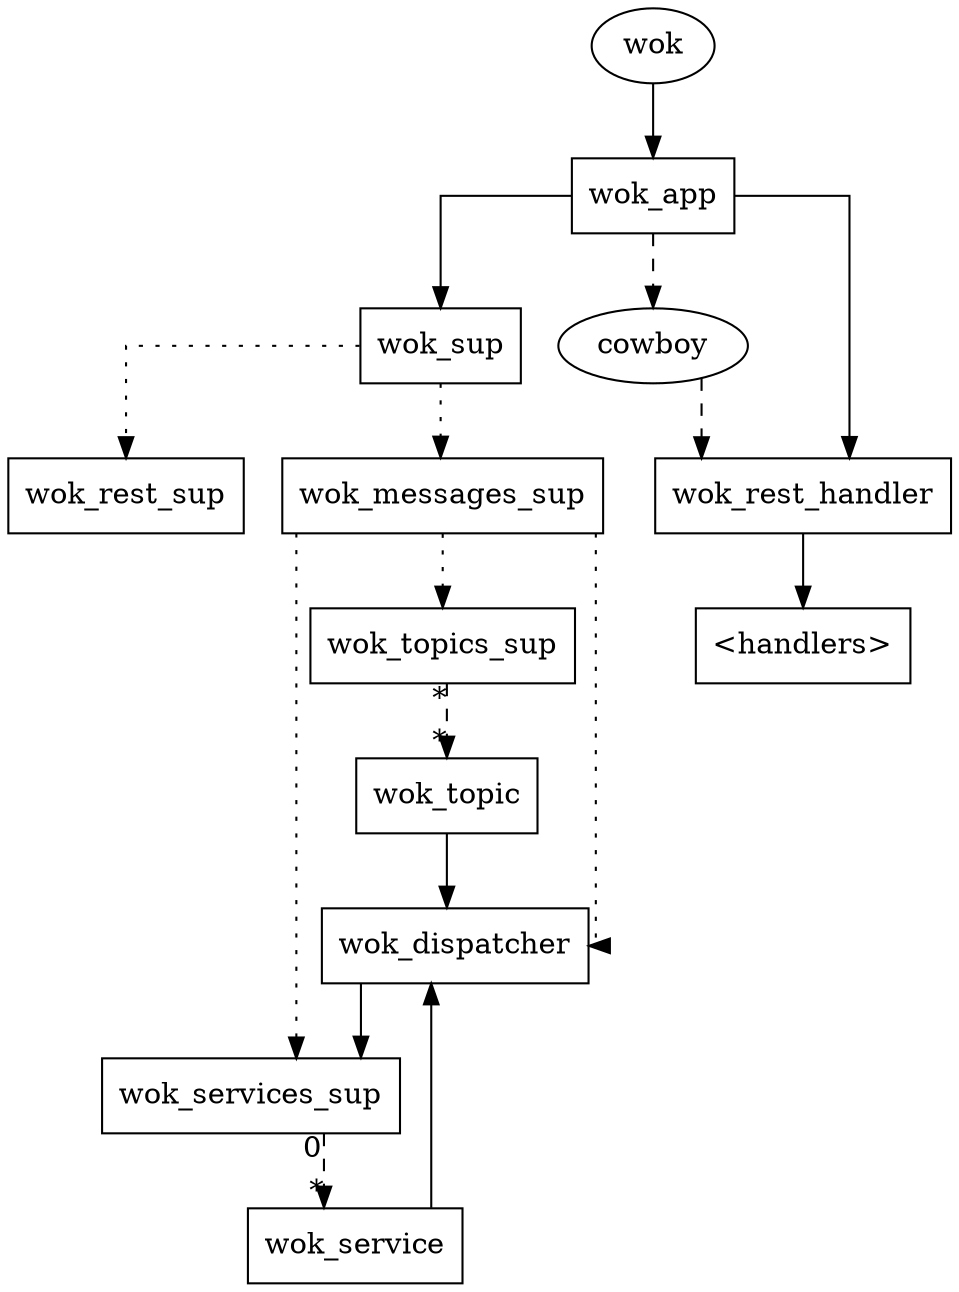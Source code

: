 digraph wok {
  splines=ortho;
  node[shape=box];

  wok[shape=oval];
  wok -> wok_app;
  wok_app -> wok_sup;

  cowboy[shape=oval];
  wok_app -> cowboy [style=dashed];
  wok_app -> wok_rest_handler;
  cowboy -> wok_rest_handler [style=dashed];
  wok_rest_handler -> "<handlers>";

  wok_sup -> wok_messages_sup [style=dotted];
  wok_sup -> wok_rest_sup [style=dotted];

  wok_messages_sup -> wok_dispatcher [style=dotted];
  wok_messages_sup -> wok_services_sup [style=dotted];
  wok_messages_sup -> wok_topics_sup [style=dotted];

  wok_dispatcher -> wok_services_sup;

  wok_services_sup -> wok_service [style=dashed, headlabel="*", taillabel="0"];

  wok_topics_sup -> wok_topic [style=dashed, headlabel="*", taillabel="*"];

  wok_service -> wok_dispatcher;

  wok_topic -> wok_dispatcher;

}
